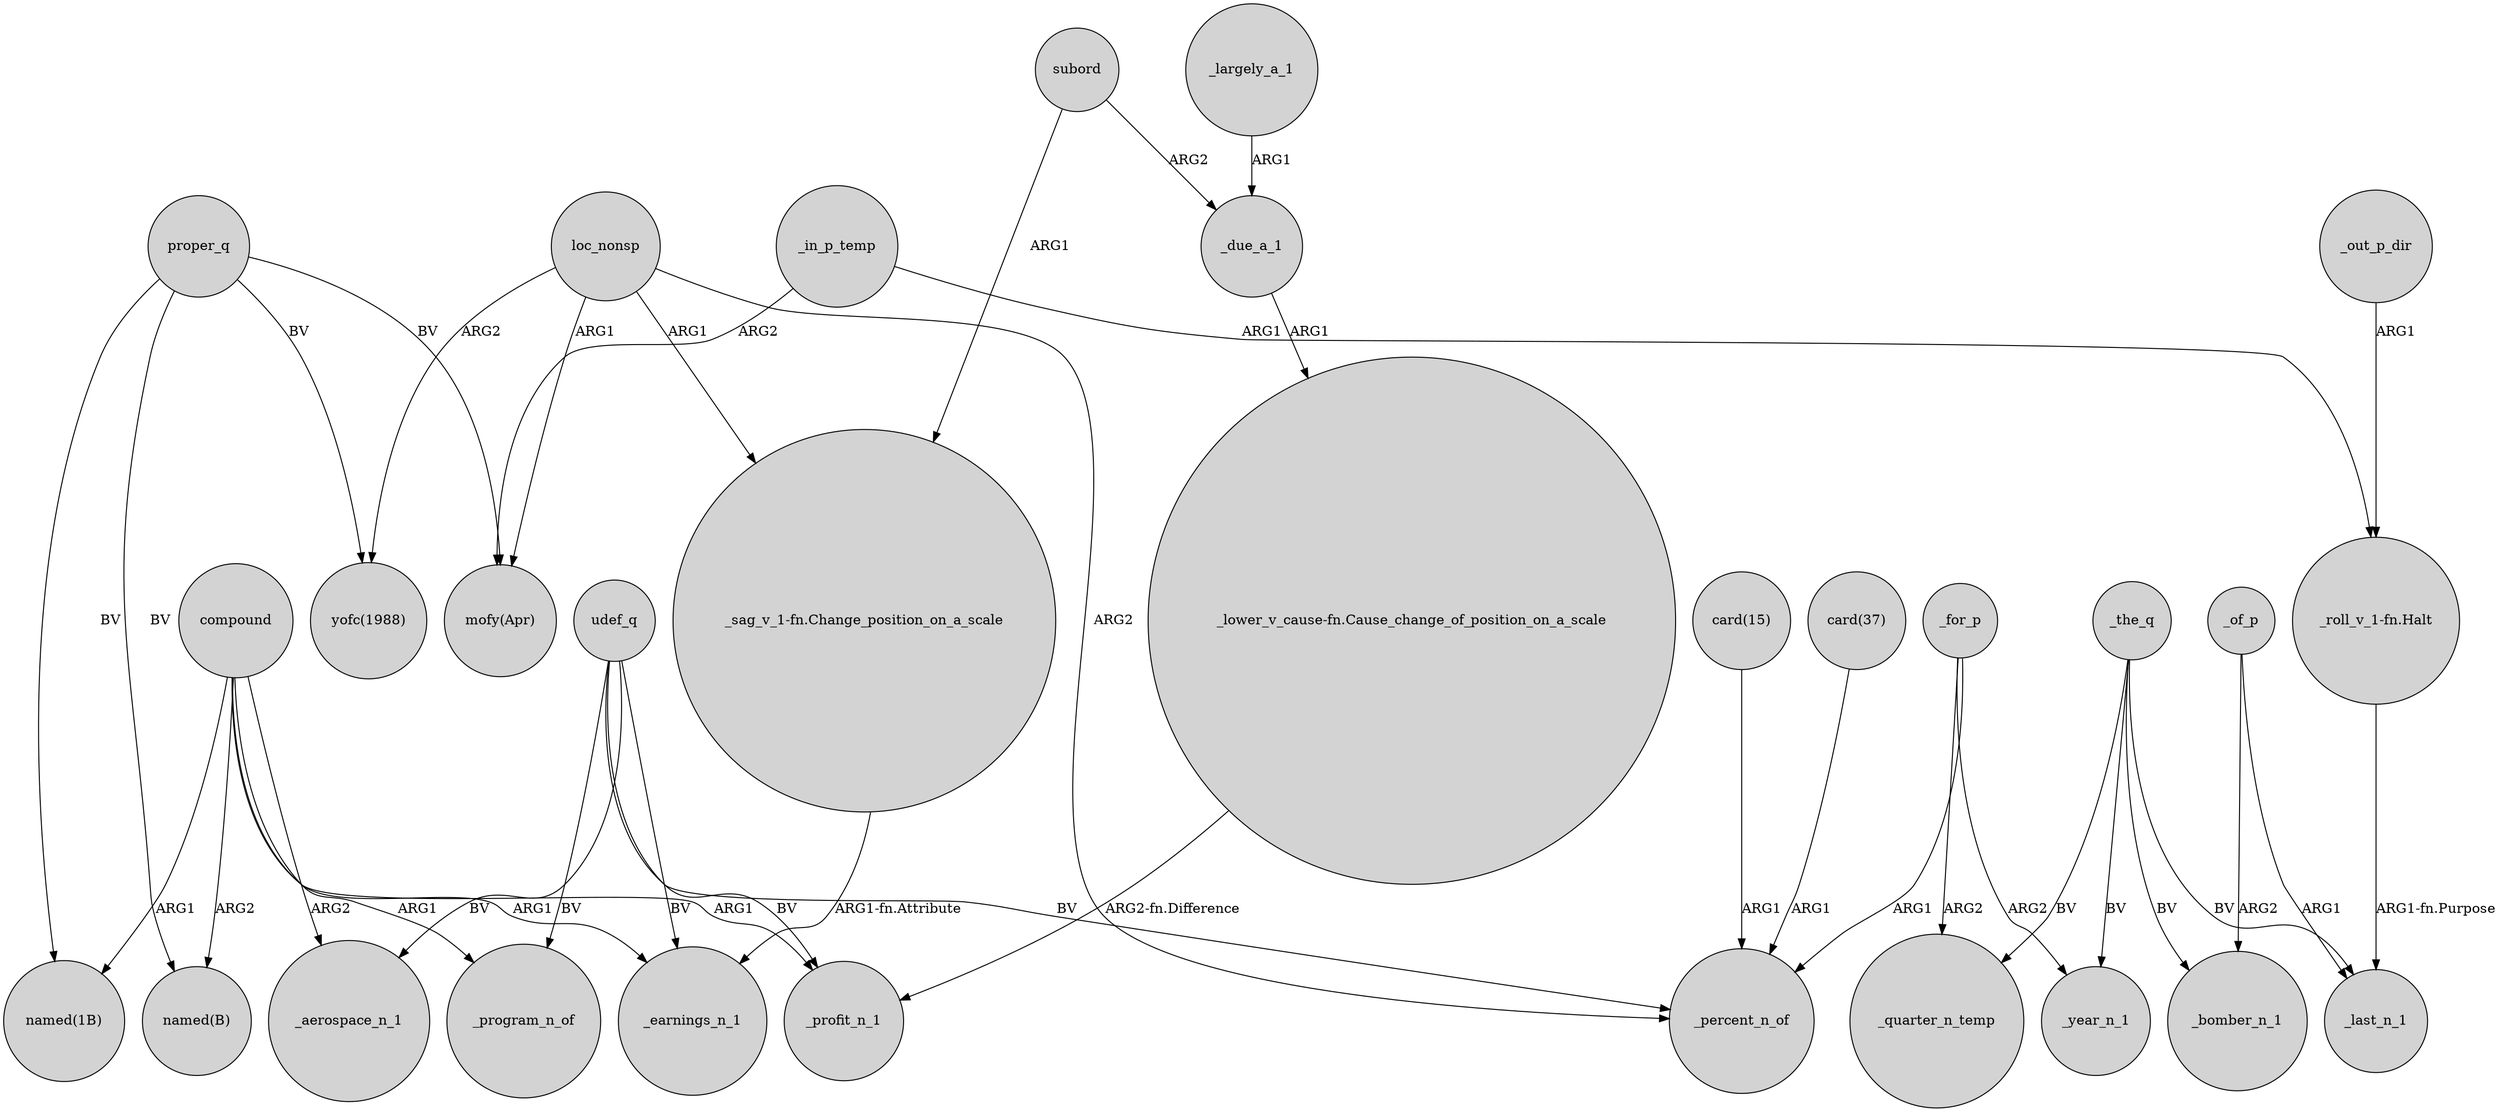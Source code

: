 digraph {
	node [shape=circle style=filled]
	compound -> "named(B)" [label=ARG2]
	proper_q -> "mofy(Apr)" [label=BV]
	compound -> _aerospace_n_1 [label=ARG2]
	subord -> _due_a_1 [label=ARG2]
	_in_p_temp -> "mofy(Apr)" [label=ARG2]
	proper_q -> "named(1B)" [label=BV]
	_the_q -> _quarter_n_temp [label=BV]
	udef_q -> _profit_n_1 [label=BV]
	_in_p_temp -> "_roll_v_1-fn.Halt" [label=ARG1]
	"card(37)" -> _percent_n_of [label=ARG1]
	_largely_a_1 -> _due_a_1 [label=ARG1]
	udef_q -> _program_n_of [label=BV]
	proper_q -> "named(B)" [label=BV]
	"_sag_v_1-fn.Change_position_on_a_scale" -> _earnings_n_1 [label="ARG1-fn.Attribute"]
	"_lower_v_cause-fn.Cause_change_of_position_on_a_scale" -> _profit_n_1 [label="ARG2-fn.Difference"]
	_for_p -> _percent_n_of [label=ARG1]
	_of_p -> _last_n_1 [label=ARG1]
	subord -> "_sag_v_1-fn.Change_position_on_a_scale" [label=ARG1]
	_of_p -> _bomber_n_1 [label=ARG2]
	compound -> _program_n_of [label=ARG1]
	_for_p -> _quarter_n_temp [label=ARG2]
	udef_q -> _earnings_n_1 [label=BV]
	_the_q -> _year_n_1 [label=BV]
	udef_q -> _percent_n_of [label=BV]
	loc_nonsp -> "mofy(Apr)" [label=ARG1]
	compound -> _profit_n_1 [label=ARG1]
	_due_a_1 -> "_lower_v_cause-fn.Cause_change_of_position_on_a_scale" [label=ARG1]
	_the_q -> _bomber_n_1 [label=BV]
	"card(15)" -> _percent_n_of [label=ARG1]
	udef_q -> _aerospace_n_1 [label=BV]
	_the_q -> _last_n_1 [label=BV]
	proper_q -> "yofc(1988)" [label=BV]
	loc_nonsp -> "_sag_v_1-fn.Change_position_on_a_scale" [label=ARG1]
	compound -> "named(1B)" [label=ARG1]
	_out_p_dir -> "_roll_v_1-fn.Halt" [label=ARG1]
	_for_p -> _year_n_1 [label=ARG2]
	compound -> _earnings_n_1 [label=ARG1]
	loc_nonsp -> "yofc(1988)" [label=ARG2]
	"_roll_v_1-fn.Halt" -> _last_n_1 [label="ARG1-fn.Purpose"]
	loc_nonsp -> _percent_n_of [label=ARG2]
}
